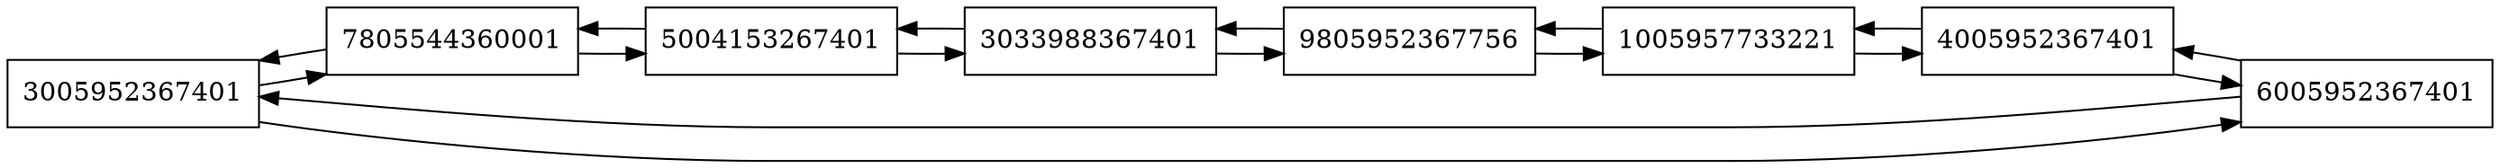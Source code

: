 digraph {
node[shape=box];
rankdir=LR;
3005952367401[shape=box, label="3005952367401"]; 
3005952367401->7805544360001
3005952367401->6005952367401
7805544360001[shape=box, label="7805544360001"]; 
7805544360001->5004153267401
7805544360001->3005952367401
5004153267401[shape=box, label="5004153267401"]; 
5004153267401->3033988367401
5004153267401->7805544360001
3033988367401[shape=box, label="3033988367401"]; 
3033988367401->9805952367756
3033988367401->5004153267401
9805952367756[shape=box, label="9805952367756"]; 
9805952367756->1005957733221
9805952367756->3033988367401
1005957733221[shape=box, label="1005957733221"]; 
1005957733221->4005952367401
1005957733221->9805952367756
4005952367401[shape=box, label="4005952367401"]; 
4005952367401->6005952367401
4005952367401->1005957733221
6005952367401[shape=box, label="6005952367401"]; 
6005952367401->3005952367401
6005952367401->4005952367401
 }
